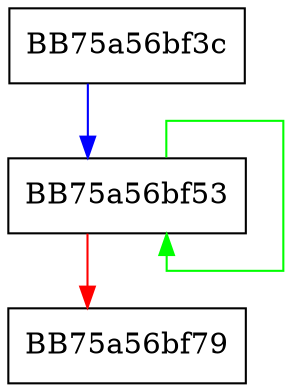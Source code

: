 digraph unwind {
  node [shape="box"];
  graph [splines=ortho];
  BB75a56bf3c -> BB75a56bf53 [color="blue"];
  BB75a56bf53 -> BB75a56bf53 [color="green"];
  BB75a56bf53 -> BB75a56bf79 [color="red"];
}